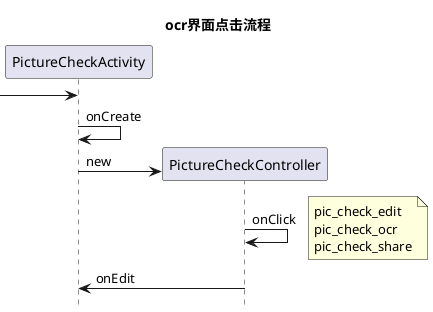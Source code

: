 @startuml
title ocr界面点击流程
hide footbox

[->PictureCheckActivity
PictureCheckActivity->PictureCheckActivity:onCreate
create PictureCheckController
PictureCheckActivity->PictureCheckController: new
PictureCheckController->PictureCheckController:onClick
note right
pic_check_edit
pic_check_ocr
pic_check_share
end note
PictureCheckController->PictureCheckActivity:onEdit

@enduml